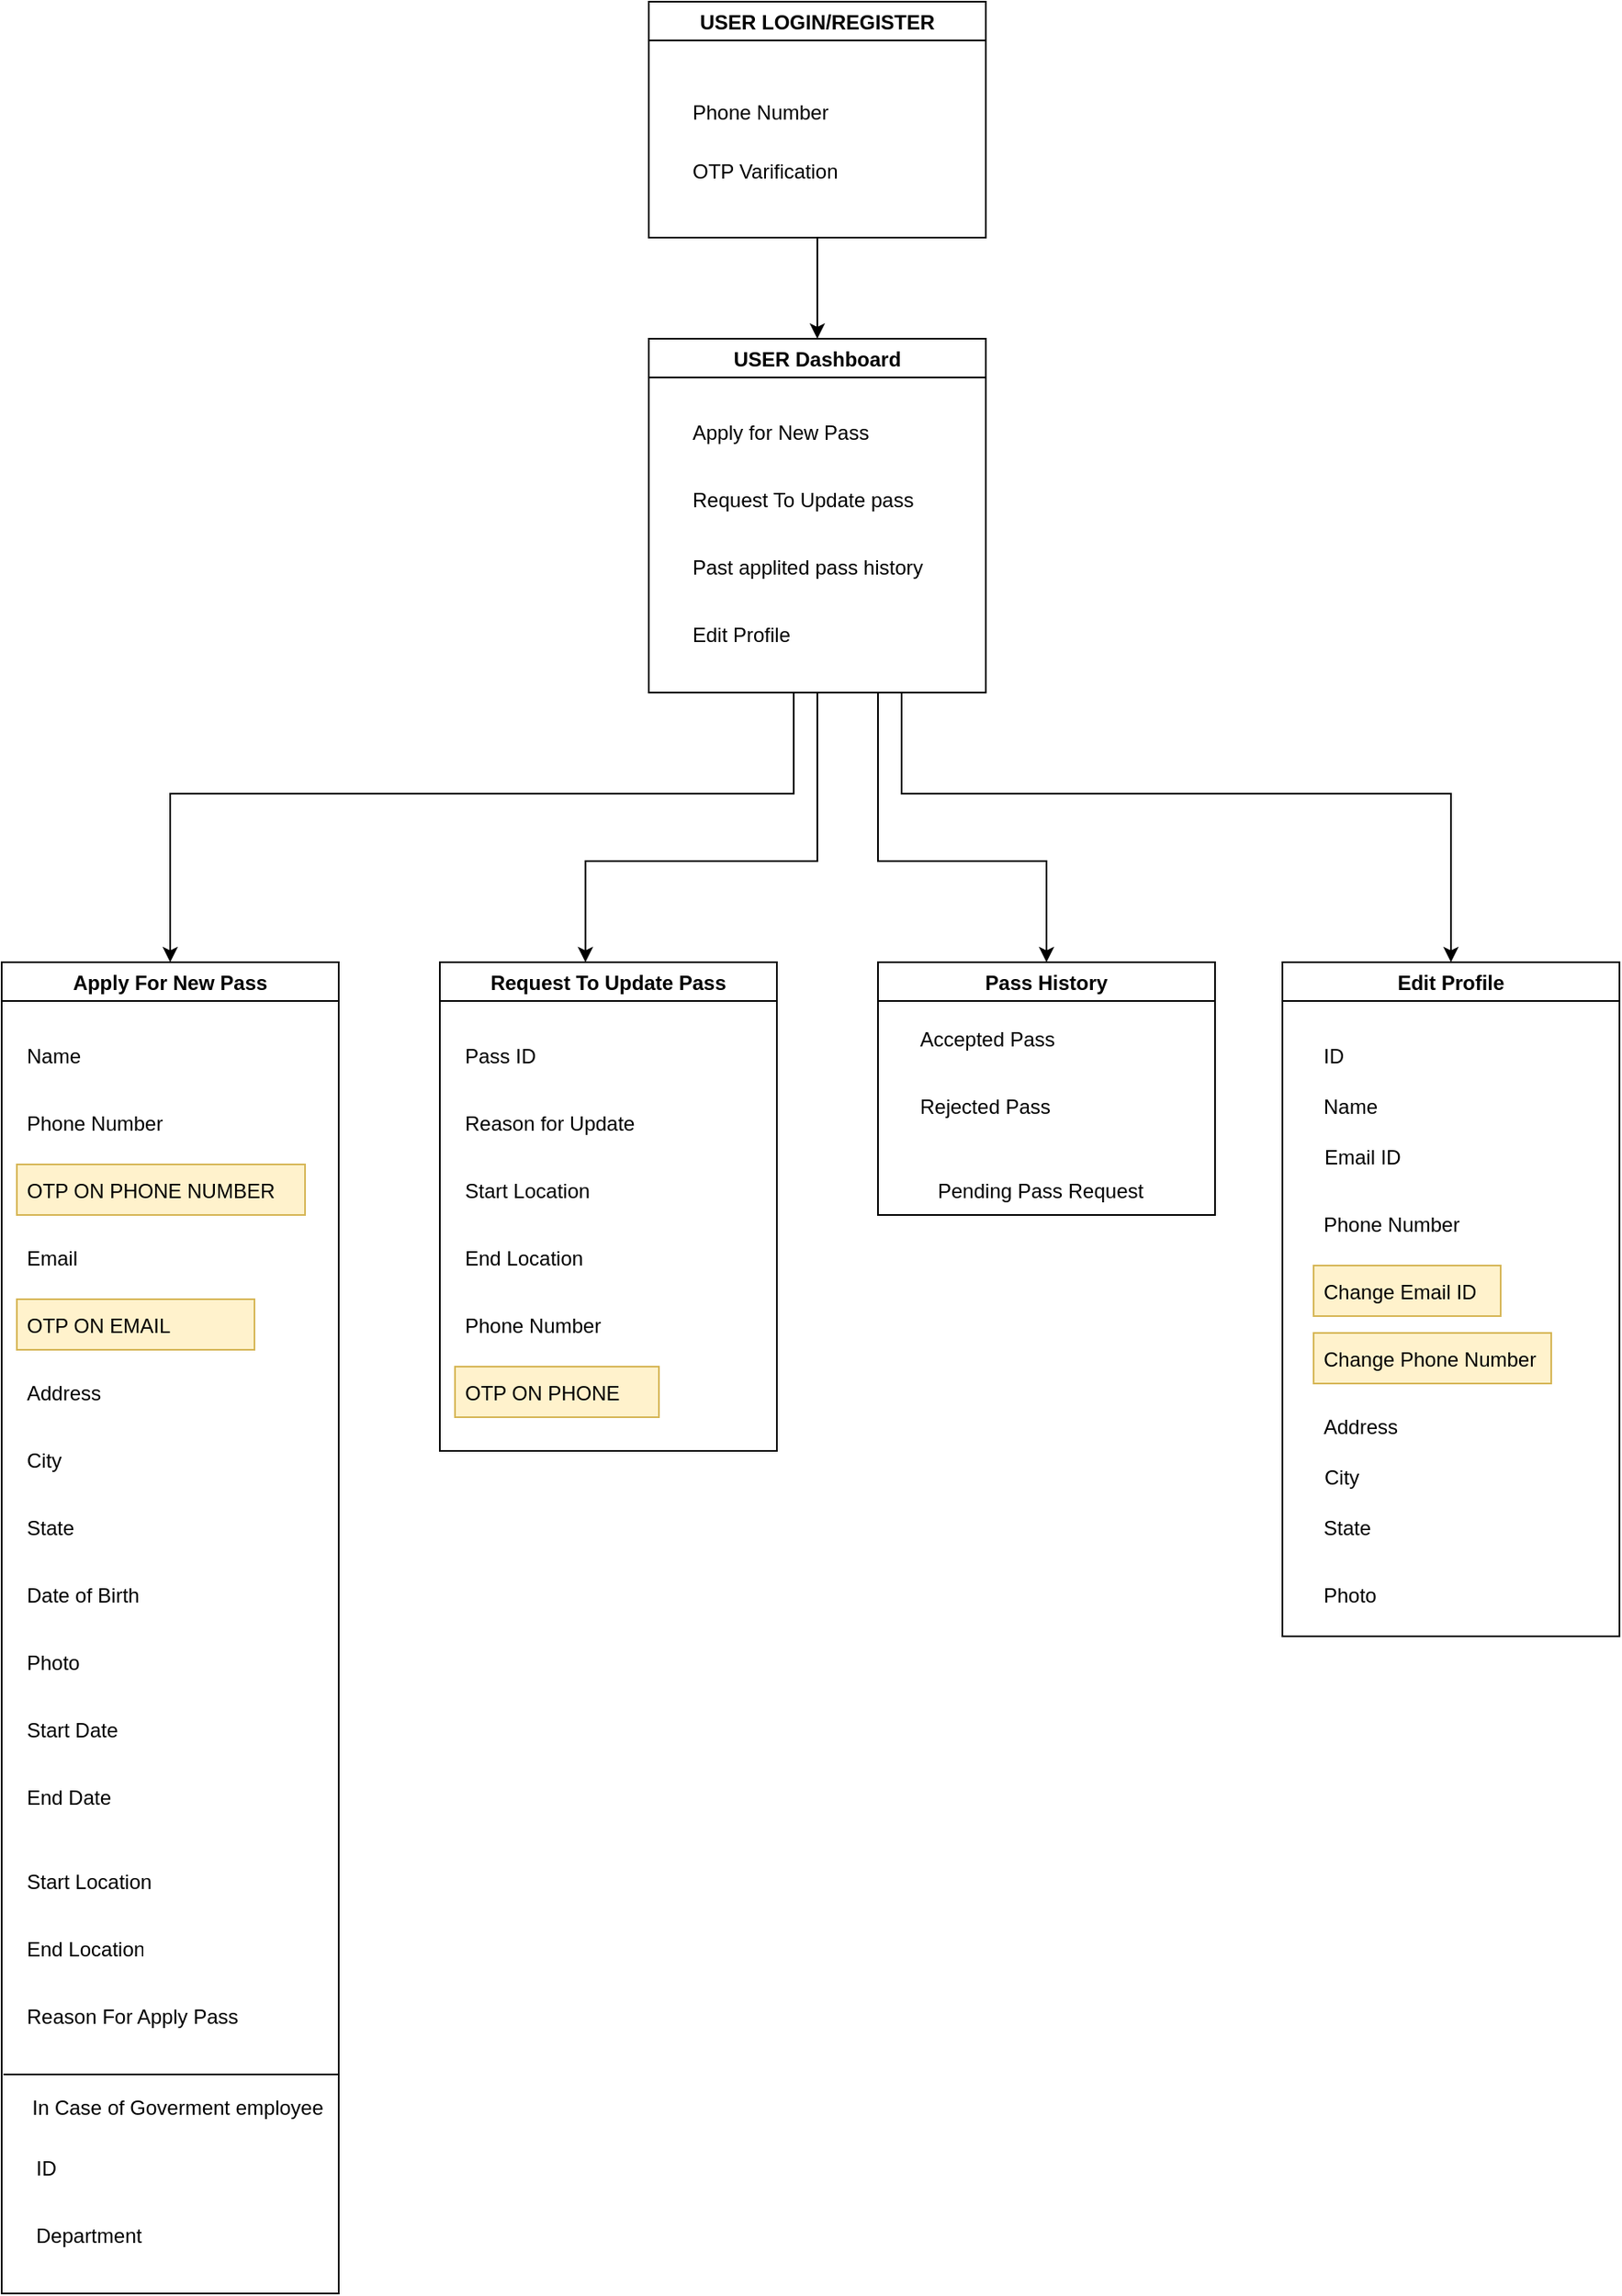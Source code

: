 <mxfile version="17.2.2" type="device"><diagram id="C5RBs43oDa-KdzZeNtuy" name="Page-1"><mxGraphModel dx="2595" dy="1463" grid="1" gridSize="10" guides="1" tooltips="1" connect="1" arrows="1" fold="1" page="1" pageScale="1" pageWidth="827" pageHeight="1169" math="0" shadow="0"><root><mxCell id="WIyWlLk6GJQsqaUBKTNV-0"/><mxCell id="WIyWlLk6GJQsqaUBKTNV-1" parent="WIyWlLk6GJQsqaUBKTNV-0"/><mxCell id="ux_ChrM_bu3ap9-uoVFb-20" style="edgeStyle=orthogonalEdgeStyle;rounded=0;orthogonalLoop=1;jettySize=auto;html=1;entryX=0.5;entryY=0;entryDx=0;entryDy=0;" parent="WIyWlLk6GJQsqaUBKTNV-1" source="ux_ChrM_bu3ap9-uoVFb-0" target="ux_ChrM_bu3ap9-uoVFb-15" edge="1"><mxGeometry relative="1" as="geometry"/></mxCell><mxCell id="ux_ChrM_bu3ap9-uoVFb-0" value="USER LOGIN/REGISTER" style="swimlane;" parent="WIyWlLk6GJQsqaUBKTNV-1" vertex="1"><mxGeometry x="584" y="110" width="200" height="140" as="geometry"/></mxCell><mxCell id="ux_ChrM_bu3ap9-uoVFb-10" value="Phone Number" style="text;strokeColor=none;fillColor=none;align=left;verticalAlign=middle;spacingLeft=4;spacingRight=4;overflow=hidden;points=[[0,0.5],[1,0.5]];portConstraint=eastwest;rotatable=0;" parent="ux_ChrM_bu3ap9-uoVFb-0" vertex="1"><mxGeometry x="20" y="50" width="110" height="30" as="geometry"/></mxCell><mxCell id="ux_ChrM_bu3ap9-uoVFb-14" value="OTP Varification" style="text;strokeColor=none;fillColor=none;align=left;verticalAlign=middle;spacingLeft=4;spacingRight=4;overflow=hidden;points=[[0,0.5],[1,0.5]];portConstraint=eastwest;rotatable=0;" parent="ux_ChrM_bu3ap9-uoVFb-0" vertex="1"><mxGeometry x="20" y="85" width="110" height="30" as="geometry"/></mxCell><mxCell id="ux_ChrM_bu3ap9-uoVFb-23" style="edgeStyle=orthogonalEdgeStyle;rounded=0;orthogonalLoop=1;jettySize=auto;html=1;entryX=0.5;entryY=0;entryDx=0;entryDy=0;" parent="WIyWlLk6GJQsqaUBKTNV-1" target="ux_ChrM_bu3ap9-uoVFb-21" edge="1"><mxGeometry relative="1" as="geometry"><mxPoint x="670" y="520" as="sourcePoint"/><Array as="points"><mxPoint x="670" y="580"/><mxPoint x="300" y="580"/></Array></mxGeometry></mxCell><mxCell id="ux_ChrM_bu3ap9-uoVFb-25" style="edgeStyle=orthogonalEdgeStyle;rounded=0;orthogonalLoop=1;jettySize=auto;html=1;entryX=0.432;entryY=0;entryDx=0;entryDy=0;entryPerimeter=0;" parent="WIyWlLk6GJQsqaUBKTNV-1" source="ux_ChrM_bu3ap9-uoVFb-15" target="ux_ChrM_bu3ap9-uoVFb-24" edge="1"><mxGeometry relative="1" as="geometry"><Array as="points"><mxPoint x="684" y="620"/><mxPoint x="546" y="620"/></Array></mxGeometry></mxCell><mxCell id="ux_ChrM_bu3ap9-uoVFb-27" style="edgeStyle=orthogonalEdgeStyle;rounded=0;orthogonalLoop=1;jettySize=auto;html=1;entryX=0.5;entryY=0;entryDx=0;entryDy=0;" parent="WIyWlLk6GJQsqaUBKTNV-1" target="ux_ChrM_bu3ap9-uoVFb-26" edge="1"><mxGeometry relative="1" as="geometry"><mxPoint x="720" y="520" as="sourcePoint"/><Array as="points"><mxPoint x="720" y="620"/><mxPoint x="820" y="620"/></Array></mxGeometry></mxCell><mxCell id="ux_ChrM_bu3ap9-uoVFb-29" style="edgeStyle=orthogonalEdgeStyle;rounded=0;orthogonalLoop=1;jettySize=auto;html=1;entryX=0.5;entryY=0;entryDx=0;entryDy=0;exitX=0.75;exitY=1;exitDx=0;exitDy=0;" parent="WIyWlLk6GJQsqaUBKTNV-1" source="ux_ChrM_bu3ap9-uoVFb-15" target="ux_ChrM_bu3ap9-uoVFb-28" edge="1"><mxGeometry relative="1" as="geometry"><Array as="points"><mxPoint x="734" y="580"/><mxPoint x="1060" y="580"/></Array></mxGeometry></mxCell><mxCell id="ux_ChrM_bu3ap9-uoVFb-15" value="USER Dashboard" style="swimlane;" parent="WIyWlLk6GJQsqaUBKTNV-1" vertex="1"><mxGeometry x="584" y="310" width="200" height="210" as="geometry"/></mxCell><mxCell id="ux_ChrM_bu3ap9-uoVFb-16" value="Apply for New Pass" style="text;strokeColor=none;fillColor=none;align=left;verticalAlign=middle;spacingLeft=4;spacingRight=4;overflow=hidden;points=[[0,0.5],[1,0.5]];portConstraint=eastwest;rotatable=0;" parent="ux_ChrM_bu3ap9-uoVFb-15" vertex="1"><mxGeometry x="20" y="40" width="140" height="30" as="geometry"/></mxCell><mxCell id="ux_ChrM_bu3ap9-uoVFb-18" value="Past applited pass history" style="text;strokeColor=none;fillColor=none;align=left;verticalAlign=middle;spacingLeft=4;spacingRight=4;overflow=hidden;points=[[0,0.5],[1,0.5]];portConstraint=eastwest;rotatable=0;" parent="ux_ChrM_bu3ap9-uoVFb-15" vertex="1"><mxGeometry x="20" y="120" width="160" height="30" as="geometry"/></mxCell><mxCell id="ux_ChrM_bu3ap9-uoVFb-17" value="Request To Update pass" style="text;strokeColor=none;fillColor=none;align=left;verticalAlign=middle;spacingLeft=4;spacingRight=4;overflow=hidden;points=[[0,0.5],[1,0.5]];portConstraint=eastwest;rotatable=0;" parent="ux_ChrM_bu3ap9-uoVFb-15" vertex="1"><mxGeometry x="20" y="80" width="150" height="30" as="geometry"/></mxCell><mxCell id="ux_ChrM_bu3ap9-uoVFb-19" value="Edit Profile" style="text;strokeColor=none;fillColor=none;align=left;verticalAlign=middle;spacingLeft=4;spacingRight=4;overflow=hidden;points=[[0,0.5],[1,0.5]];portConstraint=eastwest;rotatable=0;" parent="ux_ChrM_bu3ap9-uoVFb-15" vertex="1"><mxGeometry x="20" y="160" width="160" height="30" as="geometry"/></mxCell><mxCell id="ux_ChrM_bu3ap9-uoVFb-21" value="Apply For New Pass" style="swimlane;" parent="WIyWlLk6GJQsqaUBKTNV-1" vertex="1"><mxGeometry x="200" y="680" width="200" height="790" as="geometry"/></mxCell><mxCell id="ux_ChrM_bu3ap9-uoVFb-30" value="Name" style="text;strokeColor=none;fillColor=none;align=left;verticalAlign=middle;spacingLeft=4;spacingRight=4;overflow=hidden;points=[[0,0.5],[1,0.5]];portConstraint=eastwest;rotatable=0;" parent="ux_ChrM_bu3ap9-uoVFb-21" vertex="1"><mxGeometry x="9" y="40" width="80" height="30" as="geometry"/></mxCell><mxCell id="ux_ChrM_bu3ap9-uoVFb-33" value="Email" style="text;strokeColor=none;fillColor=none;align=left;verticalAlign=middle;spacingLeft=4;spacingRight=4;overflow=hidden;points=[[0,0.5],[1,0.5]];portConstraint=eastwest;rotatable=0;" parent="ux_ChrM_bu3ap9-uoVFb-21" vertex="1"><mxGeometry x="9" y="160" width="80" height="30" as="geometry"/></mxCell><mxCell id="ux_ChrM_bu3ap9-uoVFb-32" value="OTP ON PHONE NUMBER" style="text;strokeColor=#d6b656;fillColor=#fff2cc;align=left;verticalAlign=middle;spacingLeft=4;spacingRight=4;overflow=hidden;points=[[0,0.5],[1,0.5]];portConstraint=eastwest;rotatable=0;" parent="ux_ChrM_bu3ap9-uoVFb-21" vertex="1"><mxGeometry x="9" y="120" width="171" height="30" as="geometry"/></mxCell><mxCell id="ux_ChrM_bu3ap9-uoVFb-31" value="Phone Number" style="text;strokeColor=none;fillColor=none;align=left;verticalAlign=middle;spacingLeft=4;spacingRight=4;overflow=hidden;points=[[0,0.5],[1,0.5]];portConstraint=eastwest;rotatable=0;" parent="ux_ChrM_bu3ap9-uoVFb-21" vertex="1"><mxGeometry x="9" y="80" width="121" height="30" as="geometry"/></mxCell><mxCell id="ux_ChrM_bu3ap9-uoVFb-40" value="OTP ON EMAIL" style="text;strokeColor=#d6b656;fillColor=#fff2cc;align=left;verticalAlign=middle;spacingLeft=4;spacingRight=4;overflow=hidden;points=[[0,0.5],[1,0.5]];portConstraint=eastwest;rotatable=0;" parent="ux_ChrM_bu3ap9-uoVFb-21" vertex="1"><mxGeometry x="9" y="200" width="141" height="30" as="geometry"/></mxCell><mxCell id="ux_ChrM_bu3ap9-uoVFb-41" value="Address" style="text;strokeColor=none;fillColor=none;align=left;verticalAlign=middle;spacingLeft=4;spacingRight=4;overflow=hidden;points=[[0,0.5],[1,0.5]];portConstraint=eastwest;rotatable=0;" parent="ux_ChrM_bu3ap9-uoVFb-21" vertex="1"><mxGeometry x="9" y="240" width="80" height="30" as="geometry"/></mxCell><mxCell id="ux_ChrM_bu3ap9-uoVFb-42" value="City" style="text;strokeColor=none;fillColor=none;align=left;verticalAlign=middle;spacingLeft=4;spacingRight=4;overflow=hidden;points=[[0,0.5],[1,0.5]];portConstraint=eastwest;rotatable=0;" parent="ux_ChrM_bu3ap9-uoVFb-21" vertex="1"><mxGeometry x="9" y="280" width="80" height="30" as="geometry"/></mxCell><mxCell id="ux_ChrM_bu3ap9-uoVFb-43" value="State" style="text;strokeColor=none;fillColor=none;align=left;verticalAlign=middle;spacingLeft=4;spacingRight=4;overflow=hidden;points=[[0,0.5],[1,0.5]];portConstraint=eastwest;rotatable=0;" parent="ux_ChrM_bu3ap9-uoVFb-21" vertex="1"><mxGeometry x="9" y="320" width="80" height="30" as="geometry"/></mxCell><mxCell id="ux_ChrM_bu3ap9-uoVFb-44" value="Date of Birth" style="text;strokeColor=none;fillColor=none;align=left;verticalAlign=middle;spacingLeft=4;spacingRight=4;overflow=hidden;points=[[0,0.5],[1,0.5]];portConstraint=eastwest;rotatable=0;" parent="ux_ChrM_bu3ap9-uoVFb-21" vertex="1"><mxGeometry x="9" y="360" width="80" height="30" as="geometry"/></mxCell><mxCell id="ux_ChrM_bu3ap9-uoVFb-45" value="Photo" style="text;strokeColor=none;fillColor=none;align=left;verticalAlign=middle;spacingLeft=4;spacingRight=4;overflow=hidden;points=[[0,0.5],[1,0.5]];portConstraint=eastwest;rotatable=0;" parent="ux_ChrM_bu3ap9-uoVFb-21" vertex="1"><mxGeometry x="9" y="400" width="80" height="30" as="geometry"/></mxCell><mxCell id="ux_ChrM_bu3ap9-uoVFb-46" value="Start Date" style="text;strokeColor=none;fillColor=none;align=left;verticalAlign=middle;spacingLeft=4;spacingRight=4;overflow=hidden;points=[[0,0.5],[1,0.5]];portConstraint=eastwest;rotatable=0;" parent="ux_ChrM_bu3ap9-uoVFb-21" vertex="1"><mxGeometry x="9" y="440" width="80" height="30" as="geometry"/></mxCell><mxCell id="ux_ChrM_bu3ap9-uoVFb-48" value="End Date" style="text;strokeColor=none;fillColor=none;align=left;verticalAlign=middle;spacingLeft=4;spacingRight=4;overflow=hidden;points=[[0,0.5],[1,0.5]];portConstraint=eastwest;rotatable=0;" parent="ux_ChrM_bu3ap9-uoVFb-21" vertex="1"><mxGeometry x="9" y="480" width="80" height="30" as="geometry"/></mxCell><mxCell id="ux_ChrM_bu3ap9-uoVFb-47" value="Start Location" style="text;strokeColor=none;fillColor=none;align=left;verticalAlign=middle;spacingLeft=4;spacingRight=4;overflow=hidden;points=[[0,0.5],[1,0.5]];portConstraint=eastwest;rotatable=0;" parent="ux_ChrM_bu3ap9-uoVFb-21" vertex="1"><mxGeometry x="9" y="530" width="91" height="30" as="geometry"/></mxCell><mxCell id="ux_ChrM_bu3ap9-uoVFb-49" value="End Location" style="text;strokeColor=none;fillColor=none;align=left;verticalAlign=middle;spacingLeft=4;spacingRight=4;overflow=hidden;points=[[0,0.5],[1,0.5]];portConstraint=eastwest;rotatable=0;" parent="ux_ChrM_bu3ap9-uoVFb-21" vertex="1"><mxGeometry x="9" y="570" width="80" height="30" as="geometry"/></mxCell><mxCell id="ux_ChrM_bu3ap9-uoVFb-50" value="Reason For Apply Pass" style="text;strokeColor=none;fillColor=none;align=left;verticalAlign=middle;spacingLeft=4;spacingRight=4;overflow=hidden;points=[[0,0.5],[1,0.5]];portConstraint=eastwest;rotatable=0;" parent="ux_ChrM_bu3ap9-uoVFb-21" vertex="1"><mxGeometry x="9" y="610" width="145.5" height="30" as="geometry"/></mxCell><mxCell id="ux_ChrM_bu3ap9-uoVFb-52" value="" style="endArrow=none;html=1;rounded=0;" parent="ux_ChrM_bu3ap9-uoVFb-21" edge="1"><mxGeometry width="50" height="50" relative="1" as="geometry"><mxPoint x="1" y="660" as="sourcePoint"/><mxPoint x="200" y="660" as="targetPoint"/><Array as="points"><mxPoint x="100" y="660"/></Array></mxGeometry></mxCell><mxCell id="ux_ChrM_bu3ap9-uoVFb-53" value="In Case of Goverment employee" style="text;html=1;align=center;verticalAlign=middle;resizable=0;points=[];autosize=1;strokeColor=none;fillColor=none;" parent="ux_ChrM_bu3ap9-uoVFb-21" vertex="1"><mxGeometry x="9" y="670" width="190" height="20" as="geometry"/></mxCell><mxCell id="ux_ChrM_bu3ap9-uoVFb-54" value="ID" style="text;strokeColor=none;fillColor=none;align=left;verticalAlign=middle;spacingLeft=4;spacingRight=4;overflow=hidden;points=[[0,0.5],[1,0.5]];portConstraint=eastwest;rotatable=0;" parent="ux_ChrM_bu3ap9-uoVFb-21" vertex="1"><mxGeometry x="14.5" y="700" width="80" height="30" as="geometry"/></mxCell><mxCell id="ux_ChrM_bu3ap9-uoVFb-55" value="Department" style="text;strokeColor=none;fillColor=none;align=left;verticalAlign=middle;spacingLeft=4;spacingRight=4;overflow=hidden;points=[[0,0.5],[1,0.5]];portConstraint=eastwest;rotatable=0;" parent="ux_ChrM_bu3ap9-uoVFb-21" vertex="1"><mxGeometry x="14.5" y="740" width="80" height="30" as="geometry"/></mxCell><mxCell id="ux_ChrM_bu3ap9-uoVFb-24" value="Request To Update Pass" style="swimlane;" parent="WIyWlLk6GJQsqaUBKTNV-1" vertex="1"><mxGeometry x="460" y="680" width="200" height="290" as="geometry"/></mxCell><mxCell id="ux_ChrM_bu3ap9-uoVFb-38" value="Pass ID" style="text;strokeColor=none;fillColor=none;align=left;verticalAlign=middle;spacingLeft=4;spacingRight=4;overflow=hidden;points=[[0,0.5],[1,0.5]];portConstraint=eastwest;rotatable=0;" parent="ux_ChrM_bu3ap9-uoVFb-24" vertex="1"><mxGeometry x="9" y="40" width="80" height="30" as="geometry"/></mxCell><mxCell id="ux_ChrM_bu3ap9-uoVFb-37" value="Reason for Update" style="text;strokeColor=none;fillColor=none;align=left;verticalAlign=middle;spacingLeft=4;spacingRight=4;overflow=hidden;points=[[0,0.5],[1,0.5]];portConstraint=eastwest;rotatable=0;" parent="ux_ChrM_bu3ap9-uoVFb-24" vertex="1"><mxGeometry x="9" y="80" width="121" height="30" as="geometry"/></mxCell><mxCell id="ux_ChrM_bu3ap9-uoVFb-36" value="Start Location" style="text;strokeColor=none;fillColor=none;align=left;verticalAlign=middle;spacingLeft=4;spacingRight=4;overflow=hidden;points=[[0,0.5],[1,0.5]];portConstraint=eastwest;rotatable=0;" parent="ux_ChrM_bu3ap9-uoVFb-24" vertex="1"><mxGeometry x="9" y="120" width="101" height="30" as="geometry"/></mxCell><mxCell id="ux_ChrM_bu3ap9-uoVFb-35" value="End Location" style="text;strokeColor=none;fillColor=none;align=left;verticalAlign=middle;spacingLeft=4;spacingRight=4;overflow=hidden;points=[[0,0.5],[1,0.5]];portConstraint=eastwest;rotatable=0;" parent="ux_ChrM_bu3ap9-uoVFb-24" vertex="1"><mxGeometry x="9" y="160" width="111" height="30" as="geometry"/></mxCell><mxCell id="ux_ChrM_bu3ap9-uoVFb-34" value="Phone Number" style="text;strokeColor=none;fillColor=none;align=left;verticalAlign=middle;spacingLeft=4;spacingRight=4;overflow=hidden;points=[[0,0.5],[1,0.5]];portConstraint=eastwest;rotatable=0;" parent="ux_ChrM_bu3ap9-uoVFb-24" vertex="1"><mxGeometry x="9" y="200" width="121" height="30" as="geometry"/></mxCell><mxCell id="ux_ChrM_bu3ap9-uoVFb-56" value="OTP ON PHONE" style="text;strokeColor=#d6b656;fillColor=#fff2cc;align=left;verticalAlign=middle;spacingLeft=4;spacingRight=4;overflow=hidden;points=[[0,0.5],[1,0.5]];portConstraint=eastwest;rotatable=0;" parent="ux_ChrM_bu3ap9-uoVFb-24" vertex="1"><mxGeometry x="9" y="240" width="121" height="30" as="geometry"/></mxCell><mxCell id="ux_ChrM_bu3ap9-uoVFb-26" value="Pass History" style="swimlane;" parent="WIyWlLk6GJQsqaUBKTNV-1" vertex="1"><mxGeometry x="720" y="680" width="200" height="150" as="geometry"/></mxCell><mxCell id="ux_ChrM_bu3ap9-uoVFb-57" value="Accepted Pass" style="text;strokeColor=none;fillColor=none;align=left;verticalAlign=middle;spacingLeft=4;spacingRight=4;overflow=hidden;points=[[0,0.5],[1,0.5]];portConstraint=eastwest;rotatable=0;" parent="ux_ChrM_bu3ap9-uoVFb-26" vertex="1"><mxGeometry x="19" y="30" width="111" height="30" as="geometry"/></mxCell><mxCell id="ux_ChrM_bu3ap9-uoVFb-59" value="Rejected Pass" style="text;strokeColor=none;fillColor=none;align=left;verticalAlign=middle;spacingLeft=4;spacingRight=4;overflow=hidden;points=[[0,0.5],[1,0.5]];portConstraint=eastwest;rotatable=0;" parent="ux_ChrM_bu3ap9-uoVFb-26" vertex="1"><mxGeometry x="19" y="70" width="91" height="30" as="geometry"/></mxCell><mxCell id="ux_ChrM_bu3ap9-uoVFb-28" value="Edit Profile" style="swimlane;" parent="WIyWlLk6GJQsqaUBKTNV-1" vertex="1"><mxGeometry x="960" y="680" width="200" height="400" as="geometry"/></mxCell><mxCell id="ux_ChrM_bu3ap9-uoVFb-58" value="Name" style="text;strokeColor=none;fillColor=none;align=left;verticalAlign=middle;spacingLeft=4;spacingRight=4;overflow=hidden;points=[[0,0.5],[1,0.5]];portConstraint=eastwest;rotatable=0;" parent="ux_ChrM_bu3ap9-uoVFb-28" vertex="1"><mxGeometry x="18.5" y="70" width="80" height="30" as="geometry"/></mxCell><mxCell id="ux_ChrM_bu3ap9-uoVFb-62" value="Email ID" style="text;strokeColor=none;fillColor=none;align=left;verticalAlign=middle;spacingLeft=4;spacingRight=4;overflow=hidden;points=[[0,0.5],[1,0.5]];portConstraint=eastwest;rotatable=0;" parent="ux_ChrM_bu3ap9-uoVFb-28" vertex="1"><mxGeometry x="19" y="100" width="80" height="30" as="geometry"/></mxCell><mxCell id="ux_ChrM_bu3ap9-uoVFb-63" value="Phone Number" style="text;strokeColor=none;fillColor=none;align=left;verticalAlign=middle;spacingLeft=4;spacingRight=4;overflow=hidden;points=[[0,0.5],[1,0.5]];portConstraint=eastwest;rotatable=0;" parent="ux_ChrM_bu3ap9-uoVFb-28" vertex="1"><mxGeometry x="18.5" y="140" width="101" height="30" as="geometry"/></mxCell><mxCell id="ux_ChrM_bu3ap9-uoVFb-64" value="Change Email ID" style="text;strokeColor=#d6b656;fillColor=#fff2cc;align=left;verticalAlign=middle;spacingLeft=4;spacingRight=4;overflow=hidden;points=[[0,0.5],[1,0.5]];portConstraint=eastwest;rotatable=0;" parent="ux_ChrM_bu3ap9-uoVFb-28" vertex="1"><mxGeometry x="18.5" y="180" width="111" height="30" as="geometry"/></mxCell><mxCell id="ux_ChrM_bu3ap9-uoVFb-65" value="Change Phone Number" style="text;strokeColor=#d6b656;fillColor=#fff2cc;align=left;verticalAlign=middle;spacingLeft=4;spacingRight=4;overflow=hidden;points=[[0,0.5],[1,0.5]];portConstraint=eastwest;rotatable=0;" parent="ux_ChrM_bu3ap9-uoVFb-28" vertex="1"><mxGeometry x="18.5" y="220" width="141" height="30" as="geometry"/></mxCell><mxCell id="ux_ChrM_bu3ap9-uoVFb-66" value="Address" style="text;strokeColor=none;fillColor=none;align=left;verticalAlign=middle;spacingLeft=4;spacingRight=4;overflow=hidden;points=[[0,0.5],[1,0.5]];portConstraint=eastwest;rotatable=0;" parent="ux_ChrM_bu3ap9-uoVFb-28" vertex="1"><mxGeometry x="18.5" y="260" width="80" height="30" as="geometry"/></mxCell><mxCell id="ux_ChrM_bu3ap9-uoVFb-67" value="City" style="text;strokeColor=none;fillColor=none;align=left;verticalAlign=middle;spacingLeft=4;spacingRight=4;overflow=hidden;points=[[0,0.5],[1,0.5]];portConstraint=eastwest;rotatable=0;" parent="ux_ChrM_bu3ap9-uoVFb-28" vertex="1"><mxGeometry x="19" y="290" width="80" height="30" as="geometry"/></mxCell><mxCell id="ux_ChrM_bu3ap9-uoVFb-68" value="State" style="text;strokeColor=none;fillColor=none;align=left;verticalAlign=middle;spacingLeft=4;spacingRight=4;overflow=hidden;points=[[0,0.5],[1,0.5]];portConstraint=eastwest;rotatable=0;" parent="ux_ChrM_bu3ap9-uoVFb-28" vertex="1"><mxGeometry x="18.5" y="320" width="80" height="30" as="geometry"/></mxCell><mxCell id="ux_ChrM_bu3ap9-uoVFb-69" value="ID" style="text;strokeColor=none;fillColor=none;align=left;verticalAlign=middle;spacingLeft=4;spacingRight=4;overflow=hidden;points=[[0,0.5],[1,0.5]];portConstraint=eastwest;rotatable=0;" parent="ux_ChrM_bu3ap9-uoVFb-28" vertex="1"><mxGeometry x="18.5" y="40" width="80" height="30" as="geometry"/></mxCell><mxCell id="ux_ChrM_bu3ap9-uoVFb-70" value="Photo" style="text;strokeColor=none;fillColor=none;align=left;verticalAlign=middle;spacingLeft=4;spacingRight=4;overflow=hidden;points=[[0,0.5],[1,0.5]];portConstraint=eastwest;rotatable=0;" parent="ux_ChrM_bu3ap9-uoVFb-28" vertex="1"><mxGeometry x="18.5" y="360" width="80" height="30" as="geometry"/></mxCell><mxCell id="ux_ChrM_bu3ap9-uoVFb-60" value="Pending Pass Request" style="text;strokeColor=none;fillColor=none;align=left;verticalAlign=middle;spacingLeft=4;spacingRight=4;overflow=hidden;points=[[0,0.5],[1,0.5]];portConstraint=eastwest;rotatable=0;" parent="WIyWlLk6GJQsqaUBKTNV-1" vertex="1"><mxGeometry x="749.5" y="800" width="141" height="30" as="geometry"/></mxCell></root></mxGraphModel></diagram></mxfile>